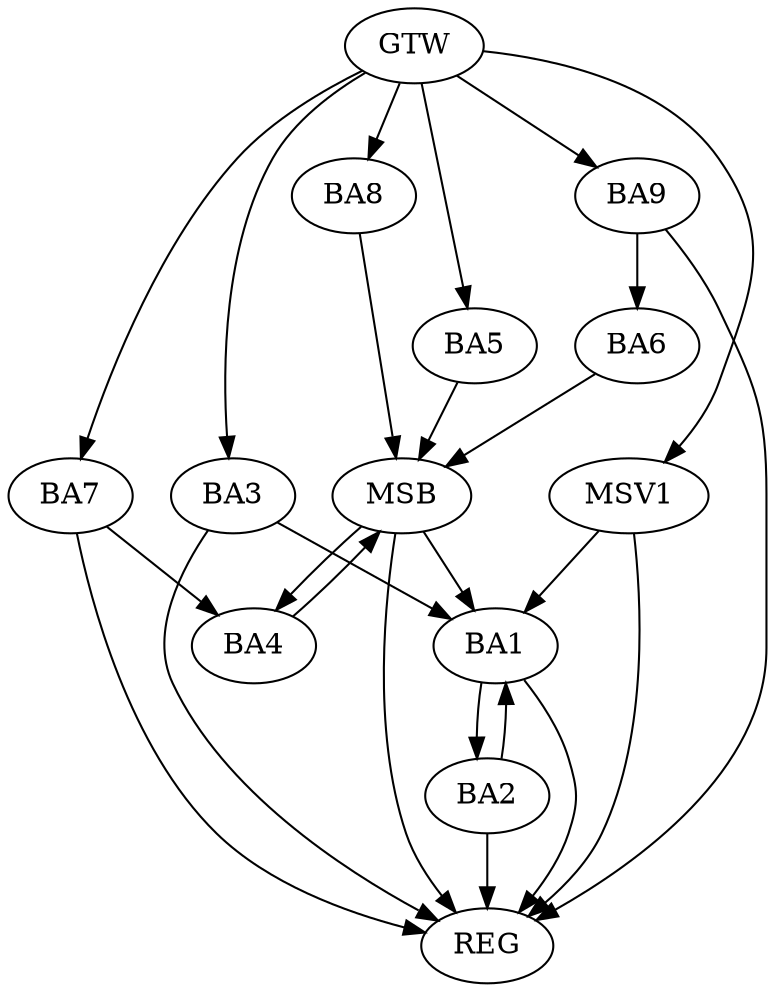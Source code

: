 strict digraph G {
  BA1 [ label="BA1" ];
  BA2 [ label="BA2" ];
  BA3 [ label="BA3" ];
  BA4 [ label="BA4" ];
  BA5 [ label="BA5" ];
  BA6 [ label="BA6" ];
  BA7 [ label="BA7" ];
  BA8 [ label="BA8" ];
  BA9 [ label="BA9" ];
  GTW [ label="GTW" ];
  REG [ label="REG" ];
  MSB [ label="MSB" ];
  MSV1 [ label="MSV1" ];
  BA1 -> BA2;
  BA2 -> BA1;
  BA3 -> BA1;
  BA7 -> BA4;
  BA9 -> BA6;
  GTW -> BA3;
  GTW -> BA5;
  GTW -> BA7;
  GTW -> BA8;
  GTW -> BA9;
  BA1 -> REG;
  BA2 -> REG;
  BA3 -> REG;
  BA7 -> REG;
  BA9 -> REG;
  BA4 -> MSB;
  MSB -> BA1;
  MSB -> REG;
  BA5 -> MSB;
  BA6 -> MSB;
  MSB -> BA4;
  BA8 -> MSB;
  MSV1 -> BA1;
  GTW -> MSV1;
  MSV1 -> REG;
}
